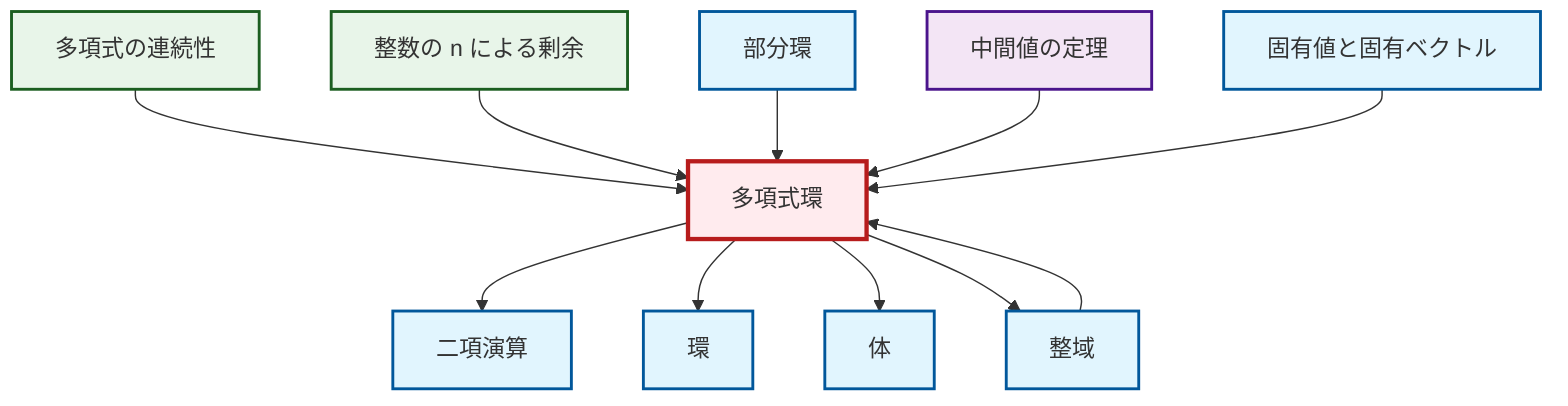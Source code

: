 graph TD
    classDef definition fill:#e1f5fe,stroke:#01579b,stroke-width:2px
    classDef theorem fill:#f3e5f5,stroke:#4a148c,stroke-width:2px
    classDef axiom fill:#fff3e0,stroke:#e65100,stroke-width:2px
    classDef example fill:#e8f5e9,stroke:#1b5e20,stroke-width:2px
    classDef current fill:#ffebee,stroke:#b71c1c,stroke-width:3px
    def-polynomial-ring["多項式環"]:::definition
    def-eigenvalue-eigenvector["固有値と固有ベクトル"]:::definition
    def-subring["部分環"]:::definition
    def-ring["環"]:::definition
    def-binary-operation["二項演算"]:::definition
    ex-polynomial-continuity["多項式の連続性"]:::example
    def-field["体"]:::definition
    thm-intermediate-value["中間値の定理"]:::theorem
    ex-quotient-integers-mod-n["整数の n による剰余"]:::example
    def-integral-domain["整域"]:::definition
    def-polynomial-ring --> def-binary-operation
    def-polynomial-ring --> def-ring
    def-polynomial-ring --> def-field
    ex-polynomial-continuity --> def-polynomial-ring
    ex-quotient-integers-mod-n --> def-polynomial-ring
    def-subring --> def-polynomial-ring
    thm-intermediate-value --> def-polynomial-ring
    def-polynomial-ring --> def-integral-domain
    def-integral-domain --> def-polynomial-ring
    def-eigenvalue-eigenvector --> def-polynomial-ring
    class def-polynomial-ring current